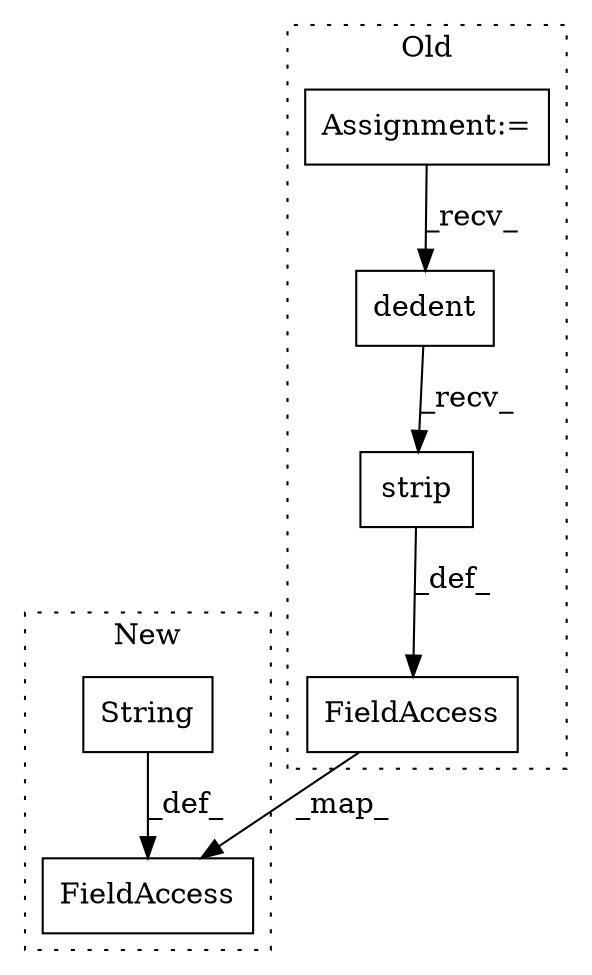 digraph G {
subgraph cluster0 {
1 [label="strip" a="32" s="2631" l="7" shape="box"];
3 [label="Assignment:=" a="7" s="2560" l="8" shape="box"];
4 [label="FieldAccess" a="22" s="2591" l="17" shape="box"];
6 [label="dedent" a="32" s="2618,2629" l="7,1" shape="box"];
label = "Old";
style="dotted";
}
subgraph cluster1 {
2 [label="String" a="32" s="2588,2599" l="7,1" shape="box"];
5 [label="FieldAccess" a="22" s="2570" l="17" shape="box"];
label = "New";
style="dotted";
}
1 -> 4 [label="_def_"];
2 -> 5 [label="_def_"];
3 -> 6 [label="_recv_"];
4 -> 5 [label="_map_"];
6 -> 1 [label="_recv_"];
}